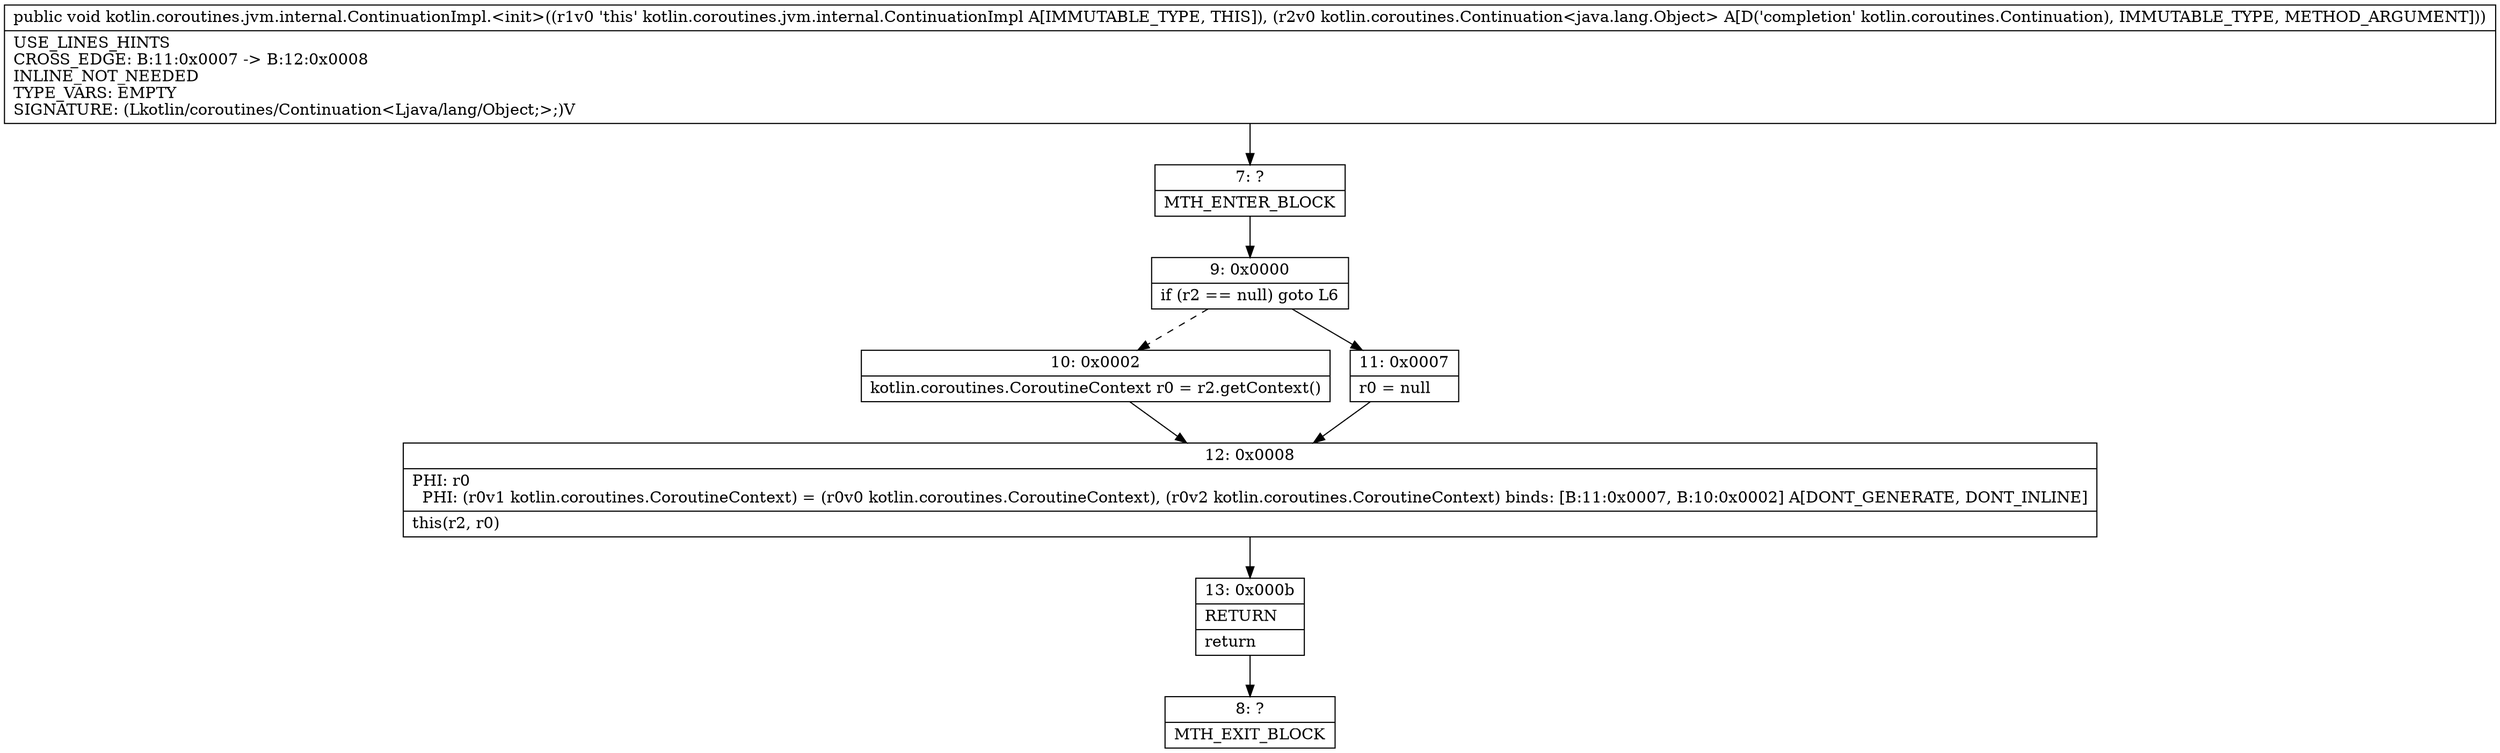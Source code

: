 digraph "CFG forkotlin.coroutines.jvm.internal.ContinuationImpl.\<init\>(Lkotlin\/coroutines\/Continuation;)V" {
Node_7 [shape=record,label="{7\:\ ?|MTH_ENTER_BLOCK\l}"];
Node_9 [shape=record,label="{9\:\ 0x0000|if (r2 == null) goto L6\l}"];
Node_10 [shape=record,label="{10\:\ 0x0002|kotlin.coroutines.CoroutineContext r0 = r2.getContext()\l}"];
Node_12 [shape=record,label="{12\:\ 0x0008|PHI: r0 \l  PHI: (r0v1 kotlin.coroutines.CoroutineContext) = (r0v0 kotlin.coroutines.CoroutineContext), (r0v2 kotlin.coroutines.CoroutineContext) binds: [B:11:0x0007, B:10:0x0002] A[DONT_GENERATE, DONT_INLINE]\l|this(r2, r0)\l}"];
Node_13 [shape=record,label="{13\:\ 0x000b|RETURN\l|return\l}"];
Node_8 [shape=record,label="{8\:\ ?|MTH_EXIT_BLOCK\l}"];
Node_11 [shape=record,label="{11\:\ 0x0007|r0 = null\l}"];
MethodNode[shape=record,label="{public void kotlin.coroutines.jvm.internal.ContinuationImpl.\<init\>((r1v0 'this' kotlin.coroutines.jvm.internal.ContinuationImpl A[IMMUTABLE_TYPE, THIS]), (r2v0 kotlin.coroutines.Continuation\<java.lang.Object\> A[D('completion' kotlin.coroutines.Continuation), IMMUTABLE_TYPE, METHOD_ARGUMENT]))  | USE_LINES_HINTS\lCROSS_EDGE: B:11:0x0007 \-\> B:12:0x0008\lINLINE_NOT_NEEDED\lTYPE_VARS: EMPTY\lSIGNATURE: (Lkotlin\/coroutines\/Continuation\<Ljava\/lang\/Object;\>;)V\l}"];
MethodNode -> Node_7;Node_7 -> Node_9;
Node_9 -> Node_10[style=dashed];
Node_9 -> Node_11;
Node_10 -> Node_12;
Node_12 -> Node_13;
Node_13 -> Node_8;
Node_11 -> Node_12;
}

